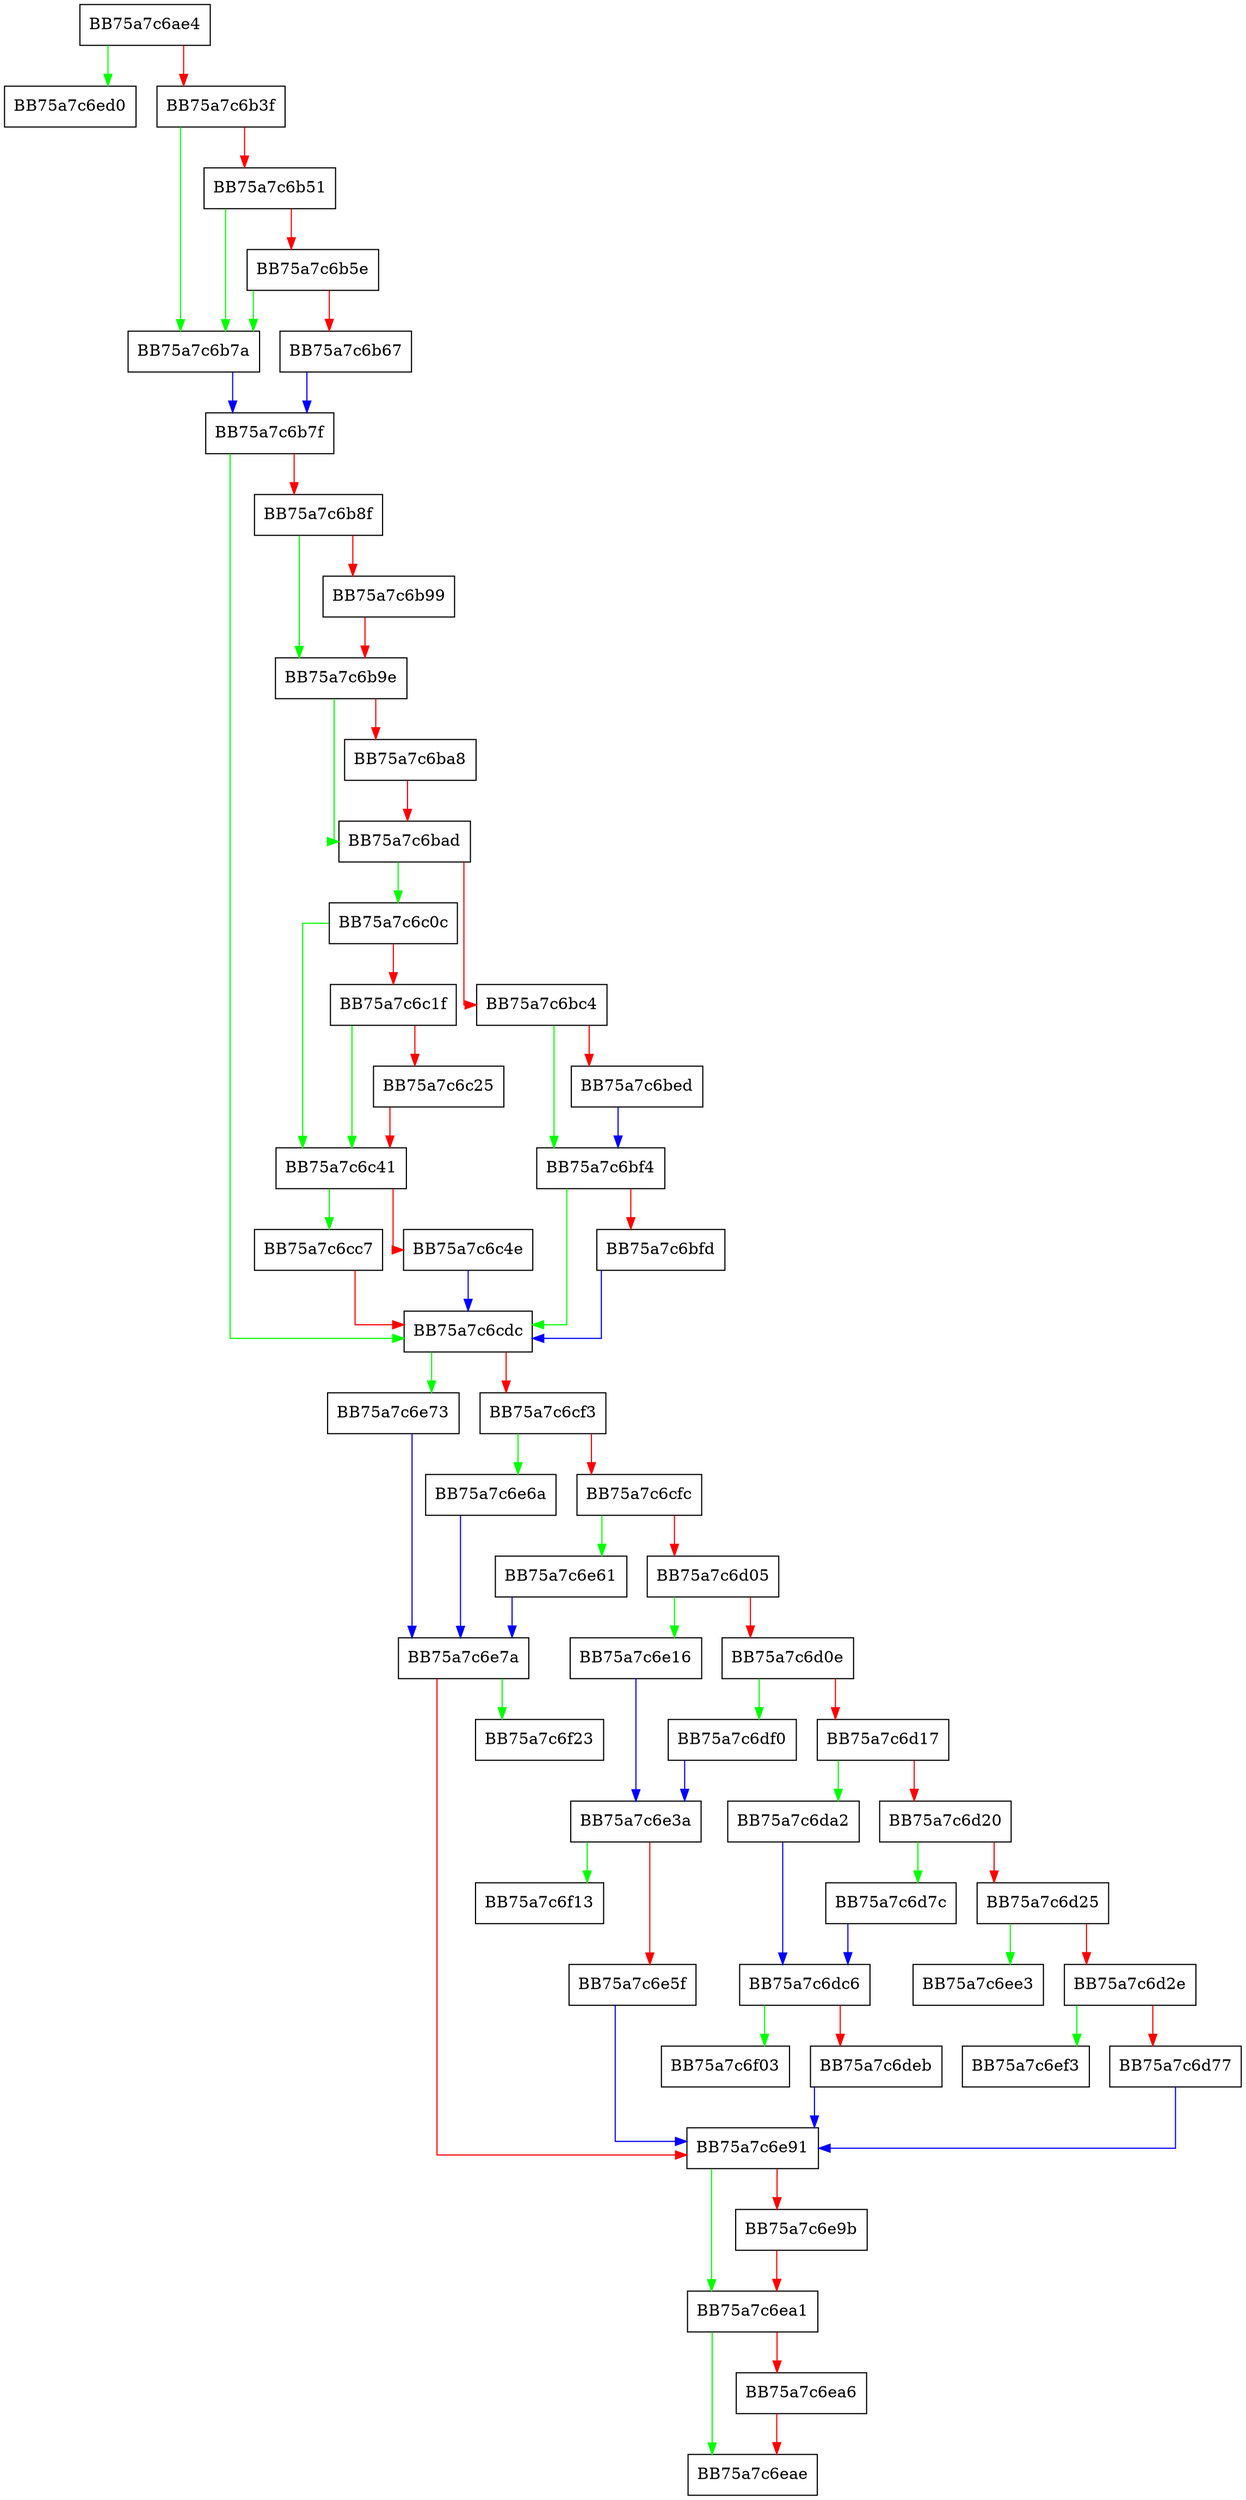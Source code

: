 digraph AddPath {
  node [shape="box"];
  graph [splines=ortho];
  BB75a7c6ae4 -> BB75a7c6ed0 [color="green"];
  BB75a7c6ae4 -> BB75a7c6b3f [color="red"];
  BB75a7c6b3f -> BB75a7c6b7a [color="green"];
  BB75a7c6b3f -> BB75a7c6b51 [color="red"];
  BB75a7c6b51 -> BB75a7c6b7a [color="green"];
  BB75a7c6b51 -> BB75a7c6b5e [color="red"];
  BB75a7c6b5e -> BB75a7c6b7a [color="green"];
  BB75a7c6b5e -> BB75a7c6b67 [color="red"];
  BB75a7c6b67 -> BB75a7c6b7f [color="blue"];
  BB75a7c6b7a -> BB75a7c6b7f [color="blue"];
  BB75a7c6b7f -> BB75a7c6cdc [color="green"];
  BB75a7c6b7f -> BB75a7c6b8f [color="red"];
  BB75a7c6b8f -> BB75a7c6b9e [color="green"];
  BB75a7c6b8f -> BB75a7c6b99 [color="red"];
  BB75a7c6b99 -> BB75a7c6b9e [color="red"];
  BB75a7c6b9e -> BB75a7c6bad [color="green"];
  BB75a7c6b9e -> BB75a7c6ba8 [color="red"];
  BB75a7c6ba8 -> BB75a7c6bad [color="red"];
  BB75a7c6bad -> BB75a7c6c0c [color="green"];
  BB75a7c6bad -> BB75a7c6bc4 [color="red"];
  BB75a7c6bc4 -> BB75a7c6bf4 [color="green"];
  BB75a7c6bc4 -> BB75a7c6bed [color="red"];
  BB75a7c6bed -> BB75a7c6bf4 [color="blue"];
  BB75a7c6bf4 -> BB75a7c6cdc [color="green"];
  BB75a7c6bf4 -> BB75a7c6bfd [color="red"];
  BB75a7c6bfd -> BB75a7c6cdc [color="blue"];
  BB75a7c6c0c -> BB75a7c6c41 [color="green"];
  BB75a7c6c0c -> BB75a7c6c1f [color="red"];
  BB75a7c6c1f -> BB75a7c6c41 [color="green"];
  BB75a7c6c1f -> BB75a7c6c25 [color="red"];
  BB75a7c6c25 -> BB75a7c6c41 [color="red"];
  BB75a7c6c41 -> BB75a7c6cc7 [color="green"];
  BB75a7c6c41 -> BB75a7c6c4e [color="red"];
  BB75a7c6c4e -> BB75a7c6cdc [color="blue"];
  BB75a7c6cc7 -> BB75a7c6cdc [color="red"];
  BB75a7c6cdc -> BB75a7c6e73 [color="green"];
  BB75a7c6cdc -> BB75a7c6cf3 [color="red"];
  BB75a7c6cf3 -> BB75a7c6e6a [color="green"];
  BB75a7c6cf3 -> BB75a7c6cfc [color="red"];
  BB75a7c6cfc -> BB75a7c6e61 [color="green"];
  BB75a7c6cfc -> BB75a7c6d05 [color="red"];
  BB75a7c6d05 -> BB75a7c6e16 [color="green"];
  BB75a7c6d05 -> BB75a7c6d0e [color="red"];
  BB75a7c6d0e -> BB75a7c6df0 [color="green"];
  BB75a7c6d0e -> BB75a7c6d17 [color="red"];
  BB75a7c6d17 -> BB75a7c6da2 [color="green"];
  BB75a7c6d17 -> BB75a7c6d20 [color="red"];
  BB75a7c6d20 -> BB75a7c6d7c [color="green"];
  BB75a7c6d20 -> BB75a7c6d25 [color="red"];
  BB75a7c6d25 -> BB75a7c6ee3 [color="green"];
  BB75a7c6d25 -> BB75a7c6d2e [color="red"];
  BB75a7c6d2e -> BB75a7c6ef3 [color="green"];
  BB75a7c6d2e -> BB75a7c6d77 [color="red"];
  BB75a7c6d77 -> BB75a7c6e91 [color="blue"];
  BB75a7c6d7c -> BB75a7c6dc6 [color="blue"];
  BB75a7c6da2 -> BB75a7c6dc6 [color="blue"];
  BB75a7c6dc6 -> BB75a7c6f03 [color="green"];
  BB75a7c6dc6 -> BB75a7c6deb [color="red"];
  BB75a7c6deb -> BB75a7c6e91 [color="blue"];
  BB75a7c6df0 -> BB75a7c6e3a [color="blue"];
  BB75a7c6e16 -> BB75a7c6e3a [color="blue"];
  BB75a7c6e3a -> BB75a7c6f13 [color="green"];
  BB75a7c6e3a -> BB75a7c6e5f [color="red"];
  BB75a7c6e5f -> BB75a7c6e91 [color="blue"];
  BB75a7c6e61 -> BB75a7c6e7a [color="blue"];
  BB75a7c6e6a -> BB75a7c6e7a [color="blue"];
  BB75a7c6e73 -> BB75a7c6e7a [color="blue"];
  BB75a7c6e7a -> BB75a7c6f23 [color="green"];
  BB75a7c6e7a -> BB75a7c6e91 [color="red"];
  BB75a7c6e91 -> BB75a7c6ea1 [color="green"];
  BB75a7c6e91 -> BB75a7c6e9b [color="red"];
  BB75a7c6e9b -> BB75a7c6ea1 [color="red"];
  BB75a7c6ea1 -> BB75a7c6eae [color="green"];
  BB75a7c6ea1 -> BB75a7c6ea6 [color="red"];
  BB75a7c6ea6 -> BB75a7c6eae [color="red"];
}